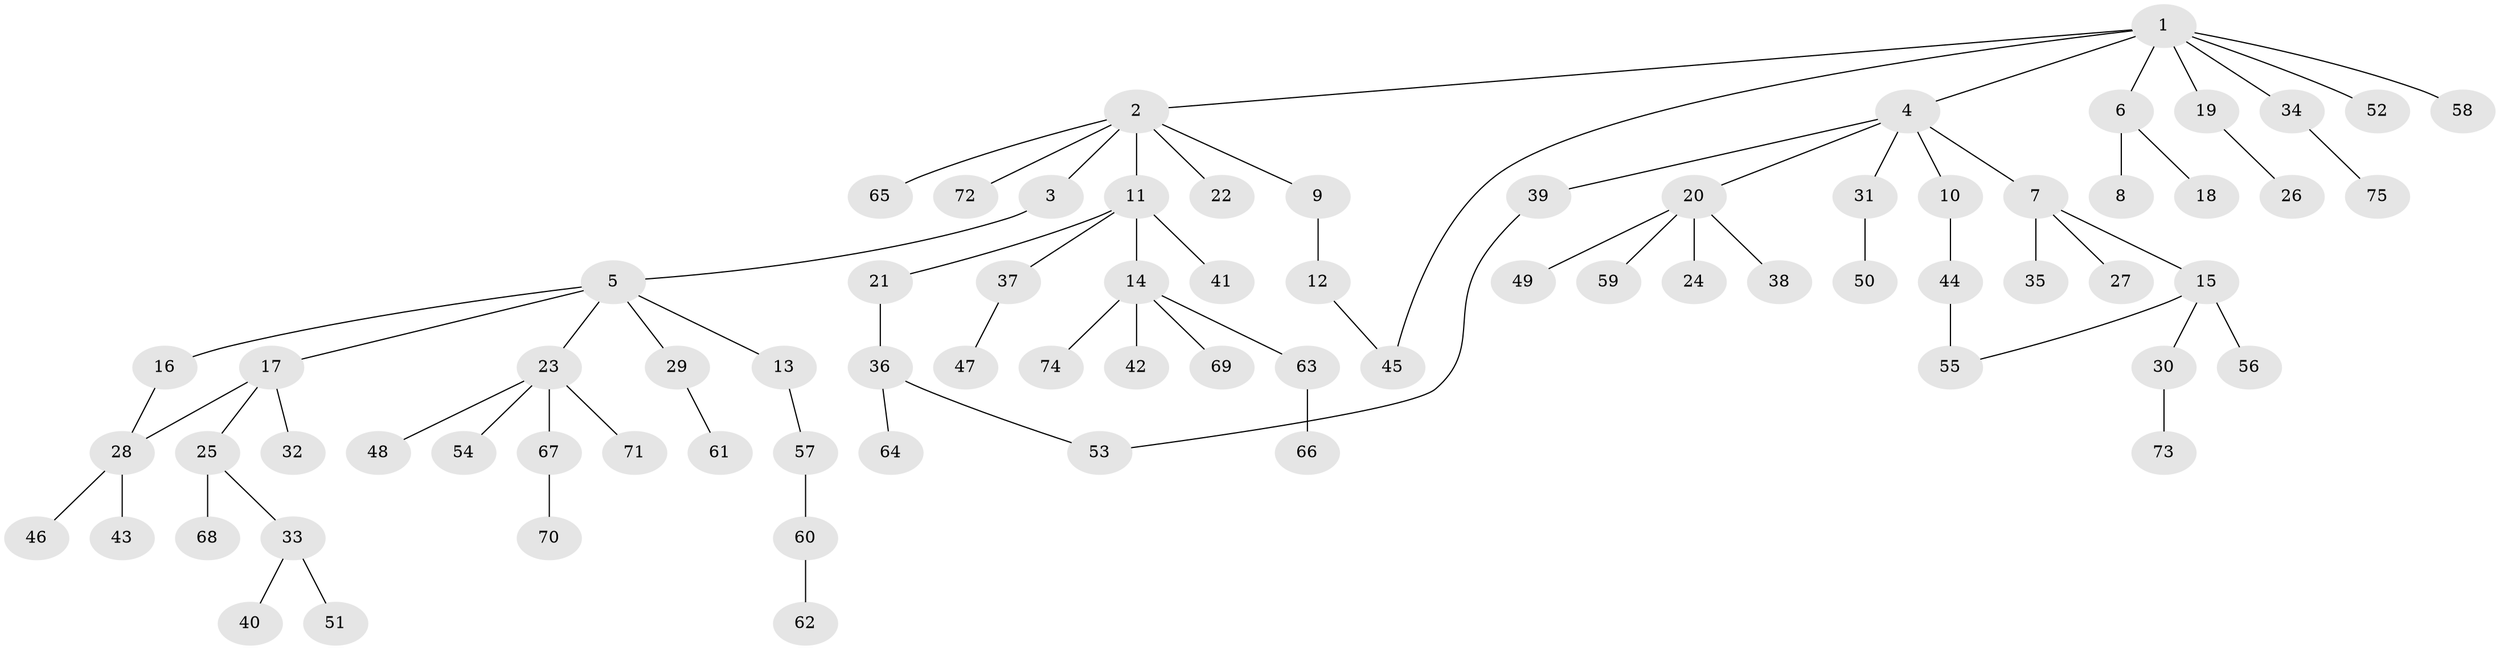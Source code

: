 // original degree distribution, {9: 0.008130081300813009, 8: 0.008130081300813009, 3: 0.11382113821138211, 1: 0.4878048780487805, 7: 0.016260162601626018, 4: 0.04065040650406504, 2: 0.2845528455284553, 6: 0.032520325203252036, 5: 0.008130081300813009}
// Generated by graph-tools (version 1.1) at 2025/48/03/04/25 22:48:46]
// undirected, 75 vertices, 78 edges
graph export_dot {
  node [color=gray90,style=filled];
  1;
  2;
  3;
  4;
  5;
  6;
  7;
  8;
  9;
  10;
  11;
  12;
  13;
  14;
  15;
  16;
  17;
  18;
  19;
  20;
  21;
  22;
  23;
  24;
  25;
  26;
  27;
  28;
  29;
  30;
  31;
  32;
  33;
  34;
  35;
  36;
  37;
  38;
  39;
  40;
  41;
  42;
  43;
  44;
  45;
  46;
  47;
  48;
  49;
  50;
  51;
  52;
  53;
  54;
  55;
  56;
  57;
  58;
  59;
  60;
  61;
  62;
  63;
  64;
  65;
  66;
  67;
  68;
  69;
  70;
  71;
  72;
  73;
  74;
  75;
  1 -- 2 [weight=1.0];
  1 -- 4 [weight=1.0];
  1 -- 6 [weight=1.0];
  1 -- 19 [weight=1.0];
  1 -- 34 [weight=1.0];
  1 -- 45 [weight=1.0];
  1 -- 52 [weight=1.0];
  1 -- 58 [weight=1.0];
  2 -- 3 [weight=1.0];
  2 -- 9 [weight=1.0];
  2 -- 11 [weight=1.0];
  2 -- 22 [weight=1.0];
  2 -- 65 [weight=1.0];
  2 -- 72 [weight=1.0];
  3 -- 5 [weight=1.0];
  4 -- 7 [weight=1.0];
  4 -- 10 [weight=1.0];
  4 -- 20 [weight=1.0];
  4 -- 31 [weight=1.0];
  4 -- 39 [weight=1.0];
  5 -- 13 [weight=1.0];
  5 -- 16 [weight=1.0];
  5 -- 17 [weight=1.0];
  5 -- 23 [weight=1.0];
  5 -- 29 [weight=1.0];
  6 -- 8 [weight=1.0];
  6 -- 18 [weight=1.0];
  7 -- 15 [weight=1.0];
  7 -- 27 [weight=1.0];
  7 -- 35 [weight=1.0];
  9 -- 12 [weight=1.0];
  10 -- 44 [weight=1.0];
  11 -- 14 [weight=1.0];
  11 -- 21 [weight=1.0];
  11 -- 37 [weight=1.0];
  11 -- 41 [weight=1.0];
  12 -- 45 [weight=1.0];
  13 -- 57 [weight=1.0];
  14 -- 42 [weight=1.0];
  14 -- 63 [weight=1.0];
  14 -- 69 [weight=1.0];
  14 -- 74 [weight=1.0];
  15 -- 30 [weight=1.0];
  15 -- 55 [weight=1.0];
  15 -- 56 [weight=1.0];
  16 -- 28 [weight=1.0];
  17 -- 25 [weight=1.0];
  17 -- 28 [weight=1.0];
  17 -- 32 [weight=1.0];
  19 -- 26 [weight=1.0];
  20 -- 24 [weight=1.0];
  20 -- 38 [weight=1.0];
  20 -- 49 [weight=1.0];
  20 -- 59 [weight=1.0];
  21 -- 36 [weight=1.0];
  23 -- 48 [weight=1.0];
  23 -- 54 [weight=1.0];
  23 -- 67 [weight=1.0];
  23 -- 71 [weight=1.0];
  25 -- 33 [weight=1.0];
  25 -- 68 [weight=1.0];
  28 -- 43 [weight=1.0];
  28 -- 46 [weight=1.0];
  29 -- 61 [weight=1.0];
  30 -- 73 [weight=1.0];
  31 -- 50 [weight=1.0];
  33 -- 40 [weight=1.0];
  33 -- 51 [weight=1.0];
  34 -- 75 [weight=1.0];
  36 -- 53 [weight=1.0];
  36 -- 64 [weight=1.0];
  37 -- 47 [weight=1.0];
  39 -- 53 [weight=1.0];
  44 -- 55 [weight=2.0];
  57 -- 60 [weight=1.0];
  60 -- 62 [weight=1.0];
  63 -- 66 [weight=1.0];
  67 -- 70 [weight=1.0];
}
